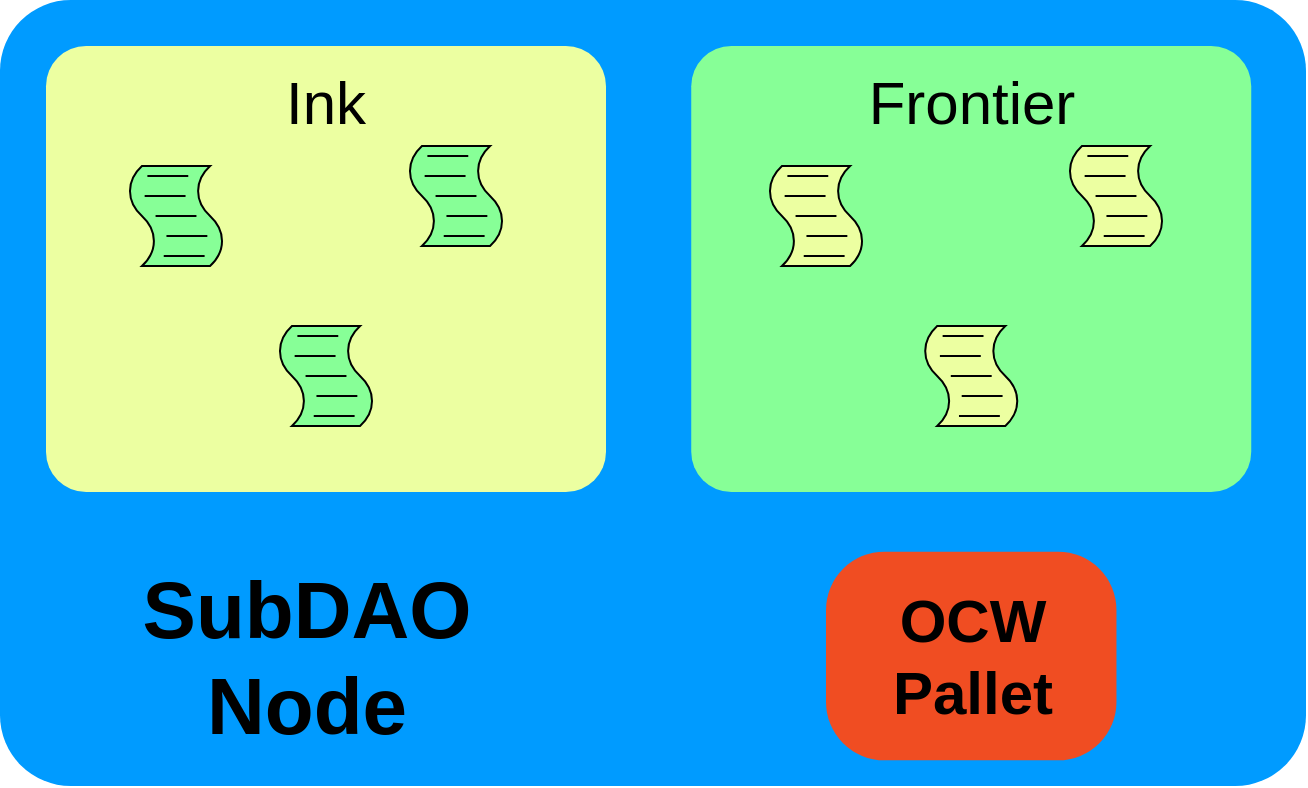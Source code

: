 <mxfile version="13.9.2" type="github">
  <diagram name="Page-1" id="7a6c530e-6e37-e111-ec74-82921da8cc10">
    <mxGraphModel dx="830" dy="559" grid="1" gridSize="10" guides="1" tooltips="1" connect="1" arrows="1" fold="1" page="1" pageScale="1.5" pageWidth="1169" pageHeight="826" background="none" math="0" shadow="0">
      <root>
        <mxCell id="0" style=";html=1;" />
        <mxCell id="1" style=";html=1;" parent="0" />
        <mxCell id="23046e2b9bb16c14-116" value="" style="whiteSpace=wrap;html=1;rounded=1;shadow=0;strokeColor=none;strokeWidth=2;fillColor=#009BFF;fontSize=20;fontColor=#FFFFFF;align=center;arcSize=9;verticalAlign=top;spacingTop=4;" parent="1" vertex="1">
          <mxGeometry x="87" y="67" width="653" height="393" as="geometry" />
        </mxCell>
        <mxCell id="14ZdlUtdtlf5y-mvOtUs-6" value="&lt;font style=&quot;font-size: 40px&quot;&gt;&lt;b&gt;SubDAO&lt;br&gt;Node&lt;/b&gt;&lt;/font&gt;" style="text;html=1;align=center;verticalAlign=middle;resizable=0;points=[];autosize=1;" parent="1" vertex="1">
          <mxGeometry x="150" y="370" width="180" height="50" as="geometry" />
        </mxCell>
        <mxCell id="hudg_7yTGQzK2ACNC5NU-2" value="" style="group" vertex="1" connectable="0" parent="1">
          <mxGeometry x="500" y="342.83" width="145.23" height="104.35" as="geometry" />
        </mxCell>
        <mxCell id="23046e2b9bb16c14-28" value="" style="rounded=1;whiteSpace=wrap;html=1;shadow=0;strokeWidth=2;fillColor=#F04D22;fontSize=12;fontColor=#FFFFFF;align=center;strokeColor=none;arcSize=28;verticalAlign=top;" parent="hudg_7yTGQzK2ACNC5NU-2" vertex="1">
          <mxGeometry width="145.23" height="104.35" as="geometry" />
        </mxCell>
        <mxCell id="14ZdlUtdtlf5y-mvOtUs-7" value="&lt;span style=&quot;font-size: 30px&quot;&gt;&lt;b&gt;OCW&lt;br&gt;Pallet&lt;/b&gt;&lt;/span&gt;" style="text;html=1;align=center;verticalAlign=middle;resizable=0;points=[];autosize=1;" parent="hudg_7yTGQzK2ACNC5NU-2" vertex="1">
          <mxGeometry x="22.616" y="27.174" width="100" height="50" as="geometry" />
        </mxCell>
        <mxCell id="hudg_7yTGQzK2ACNC5NU-3" value="&lt;font color=&quot;#000000&quot; style=&quot;font-size: 30px&quot;&gt;Ink&lt;/font&gt;" style="whiteSpace=wrap;html=1;rounded=1;shadow=0;strokeColor=none;strokeWidth=2;fontSize=20;fontColor=#FFFFFF;align=center;arcSize=9;verticalAlign=top;spacingTop=4;fillColor=#ECFFA1;" vertex="1" parent="1">
          <mxGeometry x="110" y="90" width="280" height="223" as="geometry" />
        </mxCell>
        <mxCell id="hudg_7yTGQzK2ACNC5NU-4" value="&lt;font color=&quot;#000000&quot; style=&quot;font-size: 30px&quot;&gt;Frontier&lt;/font&gt;" style="whiteSpace=wrap;html=1;rounded=1;shadow=0;strokeColor=none;strokeWidth=2;fontSize=20;fontColor=#FFFFFF;align=center;arcSize=9;verticalAlign=top;spacingTop=4;fillColor=#87FF97;" vertex="1" parent="1">
          <mxGeometry x="432.62" y="90" width="280" height="223" as="geometry" />
        </mxCell>
        <mxCell id="hudg_7yTGQzK2ACNC5NU-5" value="" style="shape=mxgraph.bpmn.script_task;html=1;outlineConnect=0;fillColor=#87FF97;" vertex="1" parent="1">
          <mxGeometry x="225" y="230" width="50" height="50" as="geometry" />
        </mxCell>
        <mxCell id="hudg_7yTGQzK2ACNC5NU-6" value="" style="shape=mxgraph.bpmn.script_task;html=1;outlineConnect=0;fillColor=#87FF97;" vertex="1" parent="1">
          <mxGeometry x="150" y="150" width="50" height="50" as="geometry" />
        </mxCell>
        <mxCell id="hudg_7yTGQzK2ACNC5NU-7" value="" style="shape=mxgraph.bpmn.script_task;html=1;outlineConnect=0;fillColor=#87FF97;" vertex="1" parent="1">
          <mxGeometry x="290" y="140" width="50" height="50" as="geometry" />
        </mxCell>
        <mxCell id="hudg_7yTGQzK2ACNC5NU-8" value="" style="shape=mxgraph.bpmn.script_task;html=1;outlineConnect=0;fillColor=#ECFFA1;" vertex="1" parent="1">
          <mxGeometry x="470" y="150" width="50" height="50" as="geometry" />
        </mxCell>
        <mxCell id="hudg_7yTGQzK2ACNC5NU-9" value="" style="shape=mxgraph.bpmn.script_task;html=1;outlineConnect=0;fillColor=#ECFFA1;" vertex="1" parent="1">
          <mxGeometry x="620" y="140" width="50" height="50" as="geometry" />
        </mxCell>
        <mxCell id="hudg_7yTGQzK2ACNC5NU-10" value="" style="shape=mxgraph.bpmn.script_task;html=1;outlineConnect=0;fillColor=#ECFFA1;" vertex="1" parent="1">
          <mxGeometry x="547.62" y="230" width="50" height="50" as="geometry" />
        </mxCell>
      </root>
    </mxGraphModel>
  </diagram>
</mxfile>
